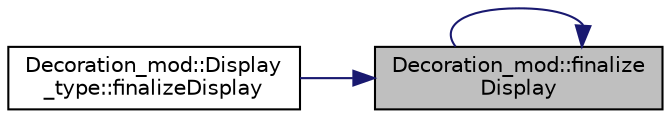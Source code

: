 digraph "Decoration_mod::finalizeDisplay"
{
 // LATEX_PDF_SIZE
  edge [fontname="Helvetica",fontsize="10",labelfontname="Helvetica",labelfontsize="10"];
  node [fontname="Helvetica",fontsize="10",shape=record];
  rankdir="RL";
  Node1 [label="Decoration_mod::finalize\lDisplay",height=0.2,width=0.4,color="black", fillcolor="grey75", style="filled", fontcolor="black",tooltip=" "];
  Node1 -> Node2 [dir="back",color="midnightblue",fontsize="10",style="solid",fontname="Helvetica"];
  Node2 [label="Decoration_mod::Display\l_type::finalizeDisplay",height=0.2,width=0.4,color="black", fillcolor="white", style="filled",URL="$structDecoration__mod_1_1Display__type.html#a100f38b6966651221ecbf64f839d8e38",tooltip=" "];
  Node1 -> Node1 [dir="back",color="midnightblue",fontsize="10",style="solid",fontname="Helvetica"];
}
